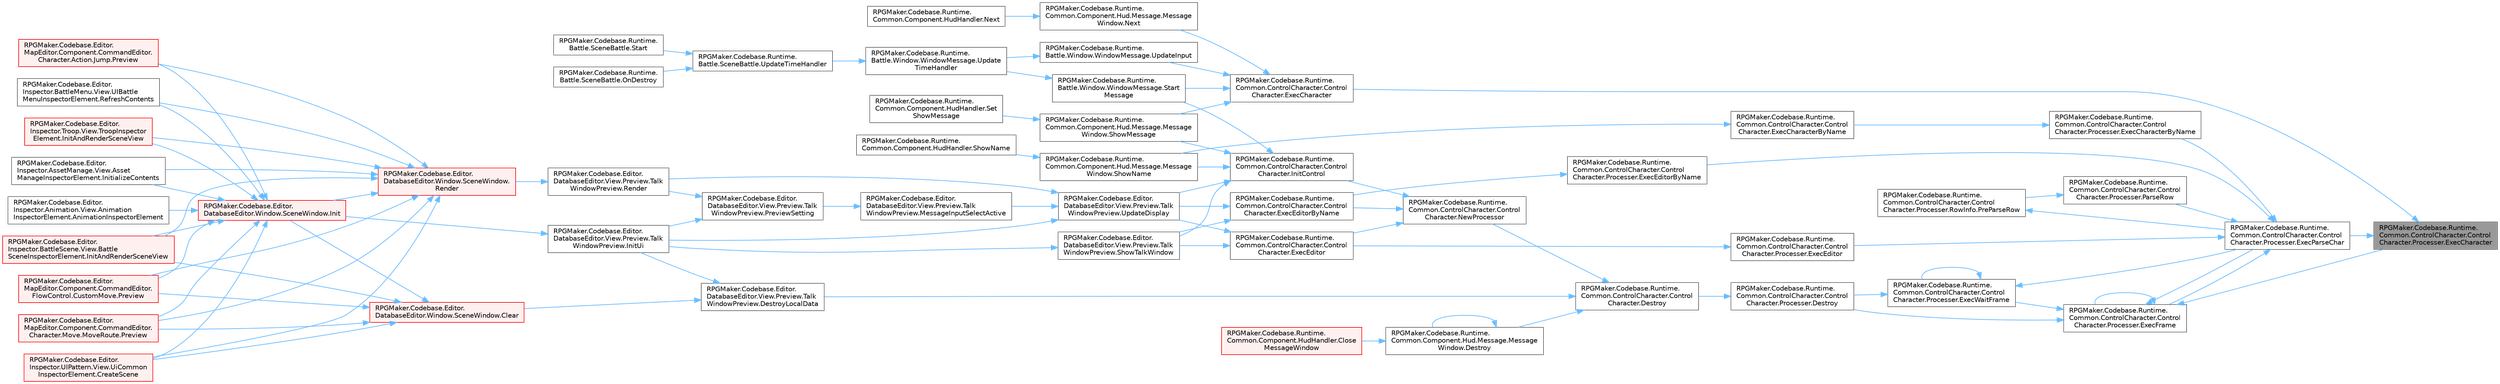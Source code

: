 digraph "RPGMaker.Codebase.Runtime.Common.ControlCharacter.ControlCharacter.Processer.ExecCharacter"
{
 // LATEX_PDF_SIZE
  bgcolor="transparent";
  edge [fontname=Helvetica,fontsize=10,labelfontname=Helvetica,labelfontsize=10];
  node [fontname=Helvetica,fontsize=10,shape=box,height=0.2,width=0.4];
  rankdir="RL";
  Node1 [id="Node000001",label="RPGMaker.Codebase.Runtime.\lCommon.ControlCharacter.Control\lCharacter.Processer.ExecCharacter",height=0.2,width=0.4,color="gray40", fillcolor="grey60", style="filled", fontcolor="black",tooltip=" "];
  Node1 -> Node2 [id="edge1_Node000001_Node000002",dir="back",color="steelblue1",style="solid",tooltip=" "];
  Node2 [id="Node000002",label="RPGMaker.Codebase.Runtime.\lCommon.ControlCharacter.Control\lCharacter.ExecCharacter",height=0.2,width=0.4,color="grey40", fillcolor="white", style="filled",URL="$d2/dcb/class_r_p_g_maker_1_1_codebase_1_1_runtime_1_1_common_1_1_control_character_1_1_control_character.html#aa8a7c000fde8c768964bf9476b4bed04",tooltip="😁 キャラクター実行"];
  Node2 -> Node3 [id="edge2_Node000002_Node000003",dir="back",color="steelblue1",style="solid",tooltip=" "];
  Node3 [id="Node000003",label="RPGMaker.Codebase.Runtime.\lCommon.Component.Hud.Message.Message\lWindow.Next",height=0.2,width=0.4,color="grey40", fillcolor="white", style="filled",URL="$d0/dfb/class_r_p_g_maker_1_1_codebase_1_1_runtime_1_1_common_1_1_component_1_1_hud_1_1_message_1_1_message_window.html#a30a2d1d639f53cc96853c7370ccf2b7d",tooltip="😁 次"];
  Node3 -> Node4 [id="edge3_Node000003_Node000004",dir="back",color="steelblue1",style="solid",tooltip=" "];
  Node4 [id="Node000004",label="RPGMaker.Codebase.Runtime.\lCommon.Component.HudHandler.Next",height=0.2,width=0.4,color="grey40", fillcolor="white", style="filled",URL="$d4/ddb/class_r_p_g_maker_1_1_codebase_1_1_runtime_1_1_common_1_1_component_1_1_hud_handler.html#abe7e8b18edb9885595f45c054c54bfa1",tooltip="😁 次"];
  Node2 -> Node5 [id="edge4_Node000002_Node000005",dir="back",color="steelblue1",style="solid",tooltip=" "];
  Node5 [id="Node000005",label="RPGMaker.Codebase.Runtime.\lCommon.Component.Hud.Message.Message\lWindow.ShowMessage",height=0.2,width=0.4,color="grey40", fillcolor="white", style="filled",URL="$d0/dfb/class_r_p_g_maker_1_1_codebase_1_1_runtime_1_1_common_1_1_component_1_1_hud_1_1_message_1_1_message_window.html#ab632ce531302498d8a95e03564c22c79",tooltip="😁 伝言表示"];
  Node5 -> Node6 [id="edge5_Node000005_Node000006",dir="back",color="steelblue1",style="solid",tooltip=" "];
  Node6 [id="Node000006",label="RPGMaker.Codebase.Runtime.\lCommon.Component.HudHandler.Set\lShowMessage",height=0.2,width=0.4,color="grey40", fillcolor="white", style="filled",URL="$d4/ddb/class_r_p_g_maker_1_1_codebase_1_1_runtime_1_1_common_1_1_component_1_1_hud_handler.html#a83421ade6786fd73a22000f5c657451c",tooltip="😁 見せろ伝言設定"];
  Node2 -> Node7 [id="edge6_Node000002_Node000007",dir="back",color="steelblue1",style="solid",tooltip=" "];
  Node7 [id="Node000007",label="RPGMaker.Codebase.Runtime.\lBattle.Window.WindowMessage.Start\lMessage",height=0.2,width=0.4,color="grey40", fillcolor="white", style="filled",URL="$d1/dc2/class_r_p_g_maker_1_1_codebase_1_1_runtime_1_1_battle_1_1_window_1_1_window_message.html#a95245534a75c94df2cbf3e698da90588",tooltip="😁 メッセージ表示の開始"];
  Node7 -> Node8 [id="edge7_Node000007_Node000008",dir="back",color="steelblue1",style="solid",tooltip=" "];
  Node8 [id="Node000008",label="RPGMaker.Codebase.Runtime.\lBattle.Window.WindowMessage.Update\lTimeHandler",height=0.2,width=0.4,color="grey40", fillcolor="white", style="filled",URL="$d1/dc2/class_r_p_g_maker_1_1_codebase_1_1_runtime_1_1_battle_1_1_window_1_1_window_message.html#a79095412e3c82f3678f584271732bea5",tooltip="😁 更新処理"];
  Node8 -> Node9 [id="edge8_Node000008_Node000009",dir="back",color="steelblue1",style="solid",tooltip=" "];
  Node9 [id="Node000009",label="RPGMaker.Codebase.Runtime.\lBattle.SceneBattle.UpdateTimeHandler",height=0.2,width=0.4,color="grey40", fillcolor="white", style="filled",URL="$dd/d83/class_r_p_g_maker_1_1_codebase_1_1_runtime_1_1_battle_1_1_scene_battle.html#ae66aece195b0814c37fae654108f21ba",tooltip="😁 Update処理"];
  Node9 -> Node10 [id="edge9_Node000009_Node000010",dir="back",color="steelblue1",style="solid",tooltip=" "];
  Node10 [id="Node000010",label="RPGMaker.Codebase.Runtime.\lBattle.SceneBattle.OnDestroy",height=0.2,width=0.4,color="grey40", fillcolor="white", style="filled",URL="$dd/d83/class_r_p_g_maker_1_1_codebase_1_1_runtime_1_1_battle_1_1_scene_battle.html#a9231e45c15cb86d90ea7850734f317e8",tooltip="😁 破棄処理"];
  Node9 -> Node11 [id="edge10_Node000009_Node000011",dir="back",color="steelblue1",style="solid",tooltip=" "];
  Node11 [id="Node000011",label="RPGMaker.Codebase.Runtime.\lBattle.SceneBattle.Start",height=0.2,width=0.4,color="grey40", fillcolor="white", style="filled",URL="$dd/d83/class_r_p_g_maker_1_1_codebase_1_1_runtime_1_1_battle_1_1_scene_battle.html#a52668ac9e236a1452c2290bae1331f7d",tooltip="😁 シーンの開始"];
  Node2 -> Node12 [id="edge11_Node000002_Node000012",dir="back",color="steelblue1",style="solid",tooltip=" "];
  Node12 [id="Node000012",label="RPGMaker.Codebase.Runtime.\lBattle.Window.WindowMessage.UpdateInput",height=0.2,width=0.4,color="grey40", fillcolor="white", style="filled",URL="$d1/dc2/class_r_p_g_maker_1_1_codebase_1_1_runtime_1_1_battle_1_1_window_1_1_window_message.html#a591b5bff2a4f78f2470b6b3136862cd4",tooltip="😁 入力のアップデート"];
  Node12 -> Node8 [id="edge12_Node000012_Node000008",dir="back",color="steelblue1",style="solid",tooltip=" "];
  Node1 -> Node13 [id="edge13_Node000001_Node000013",dir="back",color="steelblue1",style="solid",tooltip=" "];
  Node13 [id="Node000013",label="RPGMaker.Codebase.Runtime.\lCommon.ControlCharacter.Control\lCharacter.Processer.ExecParseChar",height=0.2,width=0.4,color="grey40", fillcolor="white", style="filled",URL="$d7/d0c/class_r_p_g_maker_1_1_codebase_1_1_runtime_1_1_common_1_1_control_character_1_1_control_character_1_1_processer.html#a98cee73aab96ee5be0898304e7dbccde",tooltip="1文字 (1制御文字列含む) の処理。"];
  Node13 -> Node14 [id="edge14_Node000013_Node000014",dir="back",color="steelblue1",style="solid",tooltip=" "];
  Node14 [id="Node000014",label="RPGMaker.Codebase.Runtime.\lCommon.ControlCharacter.Control\lCharacter.Processer.ExecCharacterByName",height=0.2,width=0.4,color="grey40", fillcolor="white", style="filled",URL="$d7/d0c/class_r_p_g_maker_1_1_codebase_1_1_runtime_1_1_common_1_1_control_character_1_1_control_character_1_1_processer.html#a68c09f10e4d11c55c152f45deb0778e1",tooltip="名前の項目部分"];
  Node14 -> Node15 [id="edge15_Node000014_Node000015",dir="back",color="steelblue1",style="solid",tooltip=" "];
  Node15 [id="Node000015",label="RPGMaker.Codebase.Runtime.\lCommon.ControlCharacter.Control\lCharacter.ExecCharacterByName",height=0.2,width=0.4,color="grey40", fillcolor="white", style="filled",URL="$d2/dcb/class_r_p_g_maker_1_1_codebase_1_1_runtime_1_1_common_1_1_control_character_1_1_control_character.html#a5c537cb44d7c57008897691ba9960df0",tooltip="😁 名前の項目部分"];
  Node15 -> Node16 [id="edge16_Node000015_Node000016",dir="back",color="steelblue1",style="solid",tooltip=" "];
  Node16 [id="Node000016",label="RPGMaker.Codebase.Runtime.\lCommon.Component.Hud.Message.Message\lWindow.ShowName",height=0.2,width=0.4,color="grey40", fillcolor="white", style="filled",URL="$d0/dfb/class_r_p_g_maker_1_1_codebase_1_1_runtime_1_1_common_1_1_component_1_1_hud_1_1_message_1_1_message_window.html#ab0bd9f2883507eab5d8bc5fe1ab41be1",tooltip="😁 名前表示"];
  Node16 -> Node17 [id="edge17_Node000016_Node000017",dir="back",color="steelblue1",style="solid",tooltip=" "];
  Node17 [id="Node000017",label="RPGMaker.Codebase.Runtime.\lCommon.Component.HudHandler.ShowName",height=0.2,width=0.4,color="grey40", fillcolor="white", style="filled",URL="$d4/ddb/class_r_p_g_maker_1_1_codebase_1_1_runtime_1_1_common_1_1_component_1_1_hud_handler.html#ab3b7b4ee104ff93627d7abeb283a6829",tooltip="😁 名前見せろ"];
  Node13 -> Node18 [id="edge18_Node000013_Node000018",dir="back",color="steelblue1",style="solid",tooltip=" "];
  Node18 [id="Node000018",label="RPGMaker.Codebase.Runtime.\lCommon.ControlCharacter.Control\lCharacter.Processer.ExecEditor",height=0.2,width=0.4,color="grey40", fillcolor="white", style="filled",URL="$d7/d0c/class_r_p_g_maker_1_1_codebase_1_1_runtime_1_1_common_1_1_control_character_1_1_control_character_1_1_processer.html#a8e5e819346b7be6c91bdddbc22ba40a5",tooltip=" "];
  Node18 -> Node19 [id="edge19_Node000018_Node000019",dir="back",color="steelblue1",style="solid",tooltip=" "];
  Node19 [id="Node000019",label="RPGMaker.Codebase.Runtime.\lCommon.ControlCharacter.Control\lCharacter.ExecEditor",height=0.2,width=0.4,color="grey40", fillcolor="white", style="filled",URL="$d2/dcb/class_r_p_g_maker_1_1_codebase_1_1_runtime_1_1_common_1_1_control_character_1_1_control_character.html#ac6e0c7c0b46cb66a3b34d0fd3b6d2e25",tooltip="😁 エディター実行"];
  Node19 -> Node20 [id="edge20_Node000019_Node000020",dir="back",color="steelblue1",style="solid",tooltip=" "];
  Node20 [id="Node000020",label="RPGMaker.Codebase.Editor.\lDatabaseEditor.View.Preview.Talk\lWindowPreview.ShowTalkWindow",height=0.2,width=0.4,color="grey40", fillcolor="white", style="filled",URL="$dd/da6/class_r_p_g_maker_1_1_codebase_1_1_editor_1_1_database_editor_1_1_view_1_1_preview_1_1_talk_window_preview.html#a37d3733b98e098c1da4115aa4d389a0e",tooltip=" "];
  Node20 -> Node21 [id="edge21_Node000020_Node000021",dir="back",color="steelblue1",style="solid",tooltip=" "];
  Node21 [id="Node000021",label="RPGMaker.Codebase.Editor.\lDatabaseEditor.View.Preview.Talk\lWindowPreview.InitUi",height=0.2,width=0.4,color="grey40", fillcolor="white", style="filled",URL="$dd/da6/class_r_p_g_maker_1_1_codebase_1_1_editor_1_1_database_editor_1_1_view_1_1_preview_1_1_talk_window_preview.html#a85c02f1fa4f180ffbacd7a7eb6c04df0",tooltip="初期状態のUI設定"];
  Node21 -> Node22 [id="edge22_Node000021_Node000022",dir="back",color="steelblue1",style="solid",tooltip=" "];
  Node22 [id="Node000022",label="RPGMaker.Codebase.Editor.\lDatabaseEditor.Window.SceneWindow.Init",height=0.2,width=0.4,color="red", fillcolor="#FFF0F0", style="filled",URL="$de/d38/class_r_p_g_maker_1_1_codebase_1_1_editor_1_1_database_editor_1_1_window_1_1_scene_window.html#ab676f1b7751bf8065e9ac8e324525fc3",tooltip=" "];
  Node22 -> Node23 [id="edge23_Node000022_Node000023",dir="back",color="steelblue1",style="solid",tooltip=" "];
  Node23 [id="Node000023",label="RPGMaker.Codebase.Editor.\lInspector.Animation.View.Animation\lInspectorElement.AnimationInspectorElement",height=0.2,width=0.4,color="grey40", fillcolor="white", style="filled",URL="$db/d84/class_r_p_g_maker_1_1_codebase_1_1_editor_1_1_inspector_1_1_animation_1_1_view_1_1_animation_inspector_element.html#aae106fd133981d5041a1404498adf087",tooltip=" "];
  Node22 -> Node24 [id="edge24_Node000022_Node000024",dir="back",color="steelblue1",style="solid",tooltip=" "];
  Node24 [id="Node000024",label="RPGMaker.Codebase.Editor.\lInspector.UIPattern.View.UiCommon\lInspectorElement.CreateScene",height=0.2,width=0.4,color="red", fillcolor="#FFF0F0", style="filled",URL="$dd/d5a/class_r_p_g_maker_1_1_codebase_1_1_editor_1_1_inspector_1_1_u_i_pattern_1_1_view_1_1_ui_common_inspector_element.html#a16a8c55acc792105630571f8010aba6a",tooltip=" "];
  Node22 -> Node26 [id="edge25_Node000022_Node000026",dir="back",color="steelblue1",style="solid",tooltip=" "];
  Node26 [id="Node000026",label="RPGMaker.Codebase.Editor.\lInspector.BattleScene.View.Battle\lSceneInspectorElement.InitAndRenderSceneView",height=0.2,width=0.4,color="red", fillcolor="#FFF0F0", style="filled",URL="$d8/d9b/class_r_p_g_maker_1_1_codebase_1_1_editor_1_1_inspector_1_1_battle_scene_1_1_view_1_1_battle_scene_inspector_element.html#a9be269ac211e55504a92ba36dda0dbea",tooltip="戦闘シーンのプレビュー設定"];
  Node22 -> Node29 [id="edge26_Node000022_Node000029",dir="back",color="steelblue1",style="solid",tooltip=" "];
  Node29 [id="Node000029",label="RPGMaker.Codebase.Editor.\lInspector.Troop.View.TroopInspector\lElement.InitAndRenderSceneView",height=0.2,width=0.4,color="red", fillcolor="#FFF0F0", style="filled",URL="$d8/d90/class_r_p_g_maker_1_1_codebase_1_1_editor_1_1_inspector_1_1_troop_1_1_view_1_1_troop_inspector_element.html#a0d9e9a163ca8326d7cacc57a70459297",tooltip=" "];
  Node22 -> Node31 [id="edge27_Node000022_Node000031",dir="back",color="steelblue1",style="solid",tooltip=" "];
  Node31 [id="Node000031",label="RPGMaker.Codebase.Editor.\lInspector.AssetManage.View.Asset\lManageInspectorElement.InitializeContents",height=0.2,width=0.4,color="grey40", fillcolor="white", style="filled",URL="$da/d9f/class_r_p_g_maker_1_1_codebase_1_1_editor_1_1_inspector_1_1_asset_manage_1_1_view_1_1_asset_manage_inspector_element.html#a1ff6968c39c137f0b08b3fe2db8e62e5",tooltip="初期化処理"];
  Node22 -> Node32 [id="edge28_Node000022_Node000032",dir="back",color="steelblue1",style="solid",tooltip=" "];
  Node32 [id="Node000032",label="RPGMaker.Codebase.Editor.\lMapEditor.Component.CommandEditor.\lCharacter.Action.Jump.Preview",height=0.2,width=0.4,color="red", fillcolor="#FFF0F0", style="filled",URL="$d5/de1/class_r_p_g_maker_1_1_codebase_1_1_editor_1_1_map_editor_1_1_component_1_1_command_editor_1_1_character_1_1_action_1_1_jump.html#ab4bff436ce7c95b83d4f2d4e0c267f7e",tooltip=" "];
  Node22 -> Node37 [id="edge29_Node000022_Node000037",dir="back",color="steelblue1",style="solid",tooltip=" "];
  Node37 [id="Node000037",label="RPGMaker.Codebase.Editor.\lMapEditor.Component.CommandEditor.\lCharacter.Move.MoveRoute.Preview",height=0.2,width=0.4,color="red", fillcolor="#FFF0F0", style="filled",URL="$d5/dcc/class_r_p_g_maker_1_1_codebase_1_1_editor_1_1_map_editor_1_1_component_1_1_command_editor_1_1_character_1_1_move_1_1_move_route.html#a4a0fbd9c1d01f2e62f9c7804ee4ca205",tooltip=" "];
  Node22 -> Node39 [id="edge30_Node000022_Node000039",dir="back",color="steelblue1",style="solid",tooltip=" "];
  Node39 [id="Node000039",label="RPGMaker.Codebase.Editor.\lMapEditor.Component.CommandEditor.\lFlowControl.CustomMove.Preview",height=0.2,width=0.4,color="red", fillcolor="#FFF0F0", style="filled",URL="$d3/dbe/class_r_p_g_maker_1_1_codebase_1_1_editor_1_1_map_editor_1_1_component_1_1_command_editor_1_1_flow_control_1_1_custom_move.html#afe506d41de45715cef7dbece1ec8fe8d",tooltip=" "];
  Node22 -> Node41 [id="edge31_Node000022_Node000041",dir="back",color="steelblue1",style="solid",tooltip=" "];
  Node41 [id="Node000041",label="RPGMaker.Codebase.Editor.\lInspector.BattleMenu.View.UIBattle\lMenuInspectorElement.RefreshContents",height=0.2,width=0.4,color="grey40", fillcolor="white", style="filled",URL="$dc/d51/class_r_p_g_maker_1_1_codebase_1_1_editor_1_1_inspector_1_1_battle_menu_1_1_view_1_1_u_i_battle_menu_inspector_element.html#a034073a0d825d40ef26ed99e54cd3423",tooltip="データの更新"];
  Node19 -> Node45 [id="edge32_Node000019_Node000045",dir="back",color="steelblue1",style="solid",tooltip=" "];
  Node45 [id="Node000045",label="RPGMaker.Codebase.Editor.\lDatabaseEditor.View.Preview.Talk\lWindowPreview.UpdateDisplay",height=0.2,width=0.4,color="grey40", fillcolor="white", style="filled",URL="$dd/da6/class_r_p_g_maker_1_1_codebase_1_1_editor_1_1_database_editor_1_1_view_1_1_preview_1_1_talk_window_preview.html#aedad0e5bc90c1f74b770e25d5da61f38",tooltip="表示更新"];
  Node45 -> Node21 [id="edge33_Node000045_Node000021",dir="back",color="steelblue1",style="solid",tooltip=" "];
  Node45 -> Node46 [id="edge34_Node000045_Node000046",dir="back",color="steelblue1",style="solid",tooltip=" "];
  Node46 [id="Node000046",label="RPGMaker.Codebase.Editor.\lDatabaseEditor.View.Preview.Talk\lWindowPreview.MessageInputSelectActive",height=0.2,width=0.4,color="grey40", fillcolor="white", style="filled",URL="$dd/da6/class_r_p_g_maker_1_1_codebase_1_1_editor_1_1_database_editor_1_1_view_1_1_preview_1_1_talk_window_preview.html#a9a461282453f7f80991288eaf91c9d29",tooltip=" "];
  Node46 -> Node47 [id="edge35_Node000046_Node000047",dir="back",color="steelblue1",style="solid",tooltip=" "];
  Node47 [id="Node000047",label="RPGMaker.Codebase.Editor.\lDatabaseEditor.View.Preview.Talk\lWindowPreview.PreviewSetting",height=0.2,width=0.4,color="grey40", fillcolor="white", style="filled",URL="$dd/da6/class_r_p_g_maker_1_1_codebase_1_1_editor_1_1_database_editor_1_1_view_1_1_preview_1_1_talk_window_preview.html#a6764fec74b71976b3cd58bb29fe999ec",tooltip="Preview表示用の設定"];
  Node47 -> Node21 [id="edge36_Node000047_Node000021",dir="back",color="steelblue1",style="solid",tooltip=" "];
  Node47 -> Node48 [id="edge37_Node000047_Node000048",dir="back",color="steelblue1",style="solid",tooltip=" "];
  Node48 [id="Node000048",label="RPGMaker.Codebase.Editor.\lDatabaseEditor.View.Preview.Talk\lWindowPreview.Render",height=0.2,width=0.4,color="grey40", fillcolor="white", style="filled",URL="$dd/da6/class_r_p_g_maker_1_1_codebase_1_1_editor_1_1_database_editor_1_1_view_1_1_preview_1_1_talk_window_preview.html#a11a7372f11535e49a94b5664dc1a0994",tooltip=" "];
  Node48 -> Node49 [id="edge38_Node000048_Node000049",dir="back",color="steelblue1",style="solid",tooltip=" "];
  Node49 [id="Node000049",label="RPGMaker.Codebase.Editor.\lDatabaseEditor.Window.SceneWindow.\lRender",height=0.2,width=0.4,color="red", fillcolor="#FFF0F0", style="filled",URL="$de/d38/class_r_p_g_maker_1_1_codebase_1_1_editor_1_1_database_editor_1_1_window_1_1_scene_window.html#ac894062a7b4e348a75d3536693344516",tooltip=" "];
  Node49 -> Node24 [id="edge39_Node000049_Node000024",dir="back",color="steelblue1",style="solid",tooltip=" "];
  Node49 -> Node22 [id="edge40_Node000049_Node000022",dir="back",color="steelblue1",style="solid",tooltip=" "];
  Node49 -> Node26 [id="edge41_Node000049_Node000026",dir="back",color="steelblue1",style="solid",tooltip=" "];
  Node49 -> Node29 [id="edge42_Node000049_Node000029",dir="back",color="steelblue1",style="solid",tooltip=" "];
  Node49 -> Node31 [id="edge43_Node000049_Node000031",dir="back",color="steelblue1",style="solid",tooltip=" "];
  Node49 -> Node32 [id="edge44_Node000049_Node000032",dir="back",color="steelblue1",style="solid",tooltip=" "];
  Node49 -> Node37 [id="edge45_Node000049_Node000037",dir="back",color="steelblue1",style="solid",tooltip=" "];
  Node49 -> Node39 [id="edge46_Node000049_Node000039",dir="back",color="steelblue1",style="solid",tooltip=" "];
  Node49 -> Node41 [id="edge47_Node000049_Node000041",dir="back",color="steelblue1",style="solid",tooltip=" "];
  Node45 -> Node48 [id="edge48_Node000045_Node000048",dir="back",color="steelblue1",style="solid",tooltip=" "];
  Node13 -> Node71 [id="edge49_Node000013_Node000071",dir="back",color="steelblue1",style="solid",tooltip=" "];
  Node71 [id="Node000071",label="RPGMaker.Codebase.Runtime.\lCommon.ControlCharacter.Control\lCharacter.Processer.ExecEditorByName",height=0.2,width=0.4,color="grey40", fillcolor="white", style="filled",URL="$d7/d0c/class_r_p_g_maker_1_1_codebase_1_1_runtime_1_1_common_1_1_control_character_1_1_control_character_1_1_processer.html#a5d42483459b3f47828bb65cbea2e578c",tooltip="名前の項目部分"];
  Node71 -> Node72 [id="edge50_Node000071_Node000072",dir="back",color="steelblue1",style="solid",tooltip=" "];
  Node72 [id="Node000072",label="RPGMaker.Codebase.Runtime.\lCommon.ControlCharacter.Control\lCharacter.ExecEditorByName",height=0.2,width=0.4,color="grey40", fillcolor="white", style="filled",URL="$d2/dcb/class_r_p_g_maker_1_1_codebase_1_1_runtime_1_1_common_1_1_control_character_1_1_control_character.html#a1a884f8d0dce04d0a58514ea8906e92b",tooltip="😁 名前の項目部分"];
  Node72 -> Node20 [id="edge51_Node000072_Node000020",dir="back",color="steelblue1",style="solid",tooltip=" "];
  Node72 -> Node45 [id="edge52_Node000072_Node000045",dir="back",color="steelblue1",style="solid",tooltip=" "];
  Node13 -> Node73 [id="edge53_Node000013_Node000073",dir="back",color="steelblue1",style="solid",tooltip=" "];
  Node73 [id="Node000073",label="RPGMaker.Codebase.Runtime.\lCommon.ControlCharacter.Control\lCharacter.Processer.ExecFrame",height=0.2,width=0.4,color="grey40", fillcolor="white", style="filled",URL="$d7/d0c/class_r_p_g_maker_1_1_codebase_1_1_runtime_1_1_common_1_1_control_character_1_1_control_character_1_1_processer.html#a2da1505fa13ab3adc0c89cbe4051de15",tooltip=" "];
  Node73 -> Node74 [id="edge54_Node000073_Node000074",dir="back",color="steelblue1",style="solid",tooltip=" "];
  Node74 [id="Node000074",label="RPGMaker.Codebase.Runtime.\lCommon.ControlCharacter.Control\lCharacter.Processer.Destroy",height=0.2,width=0.4,color="grey40", fillcolor="white", style="filled",URL="$d7/d0c/class_r_p_g_maker_1_1_codebase_1_1_runtime_1_1_common_1_1_control_character_1_1_control_character_1_1_processer.html#a0f76c05f86434a333f8f5692dab9bc93",tooltip=" "];
  Node74 -> Node75 [id="edge55_Node000074_Node000075",dir="back",color="steelblue1",style="solid",tooltip=" "];
  Node75 [id="Node000075",label="RPGMaker.Codebase.Runtime.\lCommon.ControlCharacter.Control\lCharacter.Destroy",height=0.2,width=0.4,color="grey40", fillcolor="white", style="filled",URL="$d2/dcb/class_r_p_g_maker_1_1_codebase_1_1_runtime_1_1_common_1_1_control_character_1_1_control_character.html#a7c51185956b69b5bf4bc6c1e9b05085c",tooltip="😁 破棄"];
  Node75 -> Node76 [id="edge56_Node000075_Node000076",dir="back",color="steelblue1",style="solid",tooltip=" "];
  Node76 [id="Node000076",label="RPGMaker.Codebase.Runtime.\lCommon.Component.Hud.Message.Message\lWindow.Destroy",height=0.2,width=0.4,color="grey40", fillcolor="white", style="filled",URL="$d0/dfb/class_r_p_g_maker_1_1_codebase_1_1_runtime_1_1_common_1_1_component_1_1_hud_1_1_message_1_1_message_window.html#a8be9fbb83fd43f90a796ca813c5b6750",tooltip="😁 破棄"];
  Node76 -> Node77 [id="edge57_Node000076_Node000077",dir="back",color="steelblue1",style="solid",tooltip=" "];
  Node77 [id="Node000077",label="RPGMaker.Codebase.Runtime.\lCommon.Component.HudHandler.Close\lMessageWindow",height=0.2,width=0.4,color="red", fillcolor="#FFF0F0", style="filled",URL="$d4/ddb/class_r_p_g_maker_1_1_codebase_1_1_runtime_1_1_common_1_1_component_1_1_hud_handler.html#a5c23a7257e8f5477ff9b2a9efec158fe",tooltip="😁 伝言窓を閉じろ"];
  Node76 -> Node76 [id="edge58_Node000076_Node000076",dir="back",color="steelblue1",style="solid",tooltip=" "];
  Node75 -> Node80 [id="edge59_Node000075_Node000080",dir="back",color="steelblue1",style="solid",tooltip=" "];
  Node80 [id="Node000080",label="RPGMaker.Codebase.Editor.\lDatabaseEditor.View.Preview.Talk\lWindowPreview.DestroyLocalData",height=0.2,width=0.4,color="grey40", fillcolor="white", style="filled",URL="$dd/da6/class_r_p_g_maker_1_1_codebase_1_1_editor_1_1_database_editor_1_1_view_1_1_preview_1_1_talk_window_preview.html#aa581b84e6502fb4a3b56d7eeb620dd0c",tooltip=" "];
  Node80 -> Node81 [id="edge60_Node000080_Node000081",dir="back",color="steelblue1",style="solid",tooltip=" "];
  Node81 [id="Node000081",label="RPGMaker.Codebase.Editor.\lDatabaseEditor.Window.SceneWindow.Clear",height=0.2,width=0.4,color="red", fillcolor="#FFF0F0", style="filled",URL="$de/d38/class_r_p_g_maker_1_1_codebase_1_1_editor_1_1_database_editor_1_1_window_1_1_scene_window.html#aca2ee15204618288870b7e202709babb",tooltip=" "];
  Node81 -> Node24 [id="edge61_Node000081_Node000024",dir="back",color="steelblue1",style="solid",tooltip=" "];
  Node81 -> Node22 [id="edge62_Node000081_Node000022",dir="back",color="steelblue1",style="solid",tooltip=" "];
  Node81 -> Node26 [id="edge63_Node000081_Node000026",dir="back",color="steelblue1",style="solid",tooltip=" "];
  Node81 -> Node37 [id="edge64_Node000081_Node000037",dir="back",color="steelblue1",style="solid",tooltip=" "];
  Node81 -> Node39 [id="edge65_Node000081_Node000039",dir="back",color="steelblue1",style="solid",tooltip=" "];
  Node80 -> Node21 [id="edge66_Node000080_Node000021",dir="back",color="steelblue1",style="solid",tooltip=" "];
  Node75 -> Node84 [id="edge67_Node000075_Node000084",dir="back",color="steelblue1",style="solid",tooltip=" "];
  Node84 [id="Node000084",label="RPGMaker.Codebase.Runtime.\lCommon.ControlCharacter.Control\lCharacter.NewProcessor",height=0.2,width=0.4,color="grey40", fillcolor="white", style="filled",URL="$d2/dcb/class_r_p_g_maker_1_1_codebase_1_1_runtime_1_1_common_1_1_control_character_1_1_control_character.html#a70b3e3b147d73316f3f2c04303c8c4fe",tooltip=" "];
  Node84 -> Node19 [id="edge68_Node000084_Node000019",dir="back",color="steelblue1",style="solid",tooltip=" "];
  Node84 -> Node72 [id="edge69_Node000084_Node000072",dir="back",color="steelblue1",style="solid",tooltip=" "];
  Node84 -> Node85 [id="edge70_Node000084_Node000085",dir="back",color="steelblue1",style="solid",tooltip=" "];
  Node85 [id="Node000085",label="RPGMaker.Codebase.Runtime.\lCommon.ControlCharacter.Control\lCharacter.InitControl",height=0.2,width=0.4,color="grey40", fillcolor="white", style="filled",URL="$d2/dcb/class_r_p_g_maker_1_1_codebase_1_1_runtime_1_1_common_1_1_control_character_1_1_control_character.html#a29cadf422dc328f4c26482def8e8f2b0",tooltip="😁 制御を初期化"];
  Node85 -> Node5 [id="edge71_Node000085_Node000005",dir="back",color="steelblue1",style="solid",tooltip=" "];
  Node85 -> Node16 [id="edge72_Node000085_Node000016",dir="back",color="steelblue1",style="solid",tooltip=" "];
  Node85 -> Node20 [id="edge73_Node000085_Node000020",dir="back",color="steelblue1",style="solid",tooltip=" "];
  Node85 -> Node7 [id="edge74_Node000085_Node000007",dir="back",color="steelblue1",style="solid",tooltip=" "];
  Node85 -> Node45 [id="edge75_Node000085_Node000045",dir="back",color="steelblue1",style="solid",tooltip=" "];
  Node73 -> Node1 [id="edge76_Node000073_Node000001",dir="back",color="steelblue1",style="solid",tooltip=" "];
  Node73 -> Node73 [id="edge77_Node000073_Node000073",dir="back",color="steelblue1",style="solid",tooltip=" "];
  Node73 -> Node13 [id="edge78_Node000073_Node000013",dir="back",color="steelblue1",style="solid",tooltip=" "];
  Node73 -> Node86 [id="edge79_Node000073_Node000086",dir="back",color="steelblue1",style="solid",tooltip=" "];
  Node86 [id="Node000086",label="RPGMaker.Codebase.Runtime.\lCommon.ControlCharacter.Control\lCharacter.Processer.ExecWaitFrame",height=0.2,width=0.4,color="grey40", fillcolor="white", style="filled",URL="$d7/d0c/class_r_p_g_maker_1_1_codebase_1_1_runtime_1_1_common_1_1_control_character_1_1_control_character_1_1_processer.html#ae15f9239c4dd60bc2b7683c524c487f3",tooltip=" "];
  Node86 -> Node74 [id="edge80_Node000086_Node000074",dir="back",color="steelblue1",style="solid",tooltip=" "];
  Node86 -> Node13 [id="edge81_Node000086_Node000013",dir="back",color="steelblue1",style="solid",tooltip=" "];
  Node86 -> Node86 [id="edge82_Node000086_Node000086",dir="back",color="steelblue1",style="solid",tooltip=" "];
  Node13 -> Node87 [id="edge83_Node000013_Node000087",dir="back",color="steelblue1",style="solid",tooltip=" "];
  Node87 [id="Node000087",label="RPGMaker.Codebase.Runtime.\lCommon.ControlCharacter.Control\lCharacter.Processer.ParseRow",height=0.2,width=0.4,color="grey40", fillcolor="white", style="filled",URL="$d7/d0c/class_r_p_g_maker_1_1_codebase_1_1_runtime_1_1_common_1_1_control_character_1_1_control_character_1_1_processer.html#a1e673291093b6bfb5b8c4225106cb171",tooltip="表示前に表示行1行分をパースして、改ページが必要かと表示縦幅を取得する。"];
  Node87 -> Node88 [id="edge84_Node000087_Node000088",dir="back",color="steelblue1",style="solid",tooltip=" "];
  Node88 [id="Node000088",label="RPGMaker.Codebase.Runtime.\lCommon.ControlCharacter.Control\lCharacter.Processer.RowInfo.PreParseRow",height=0.2,width=0.4,color="grey40", fillcolor="white", style="filled",URL="$d2/d04/class_r_p_g_maker_1_1_codebase_1_1_runtime_1_1_common_1_1_control_character_1_1_control_character_1_1_processer_1_1_row_info.html#a0d3b945128b1702f7f610525c94d0006",tooltip="表示前に表示行の1行分をパースしてその結果を返す。"];
  Node88 -> Node13 [id="edge85_Node000088_Node000013",dir="back",color="steelblue1",style="solid",tooltip=" "];
}
